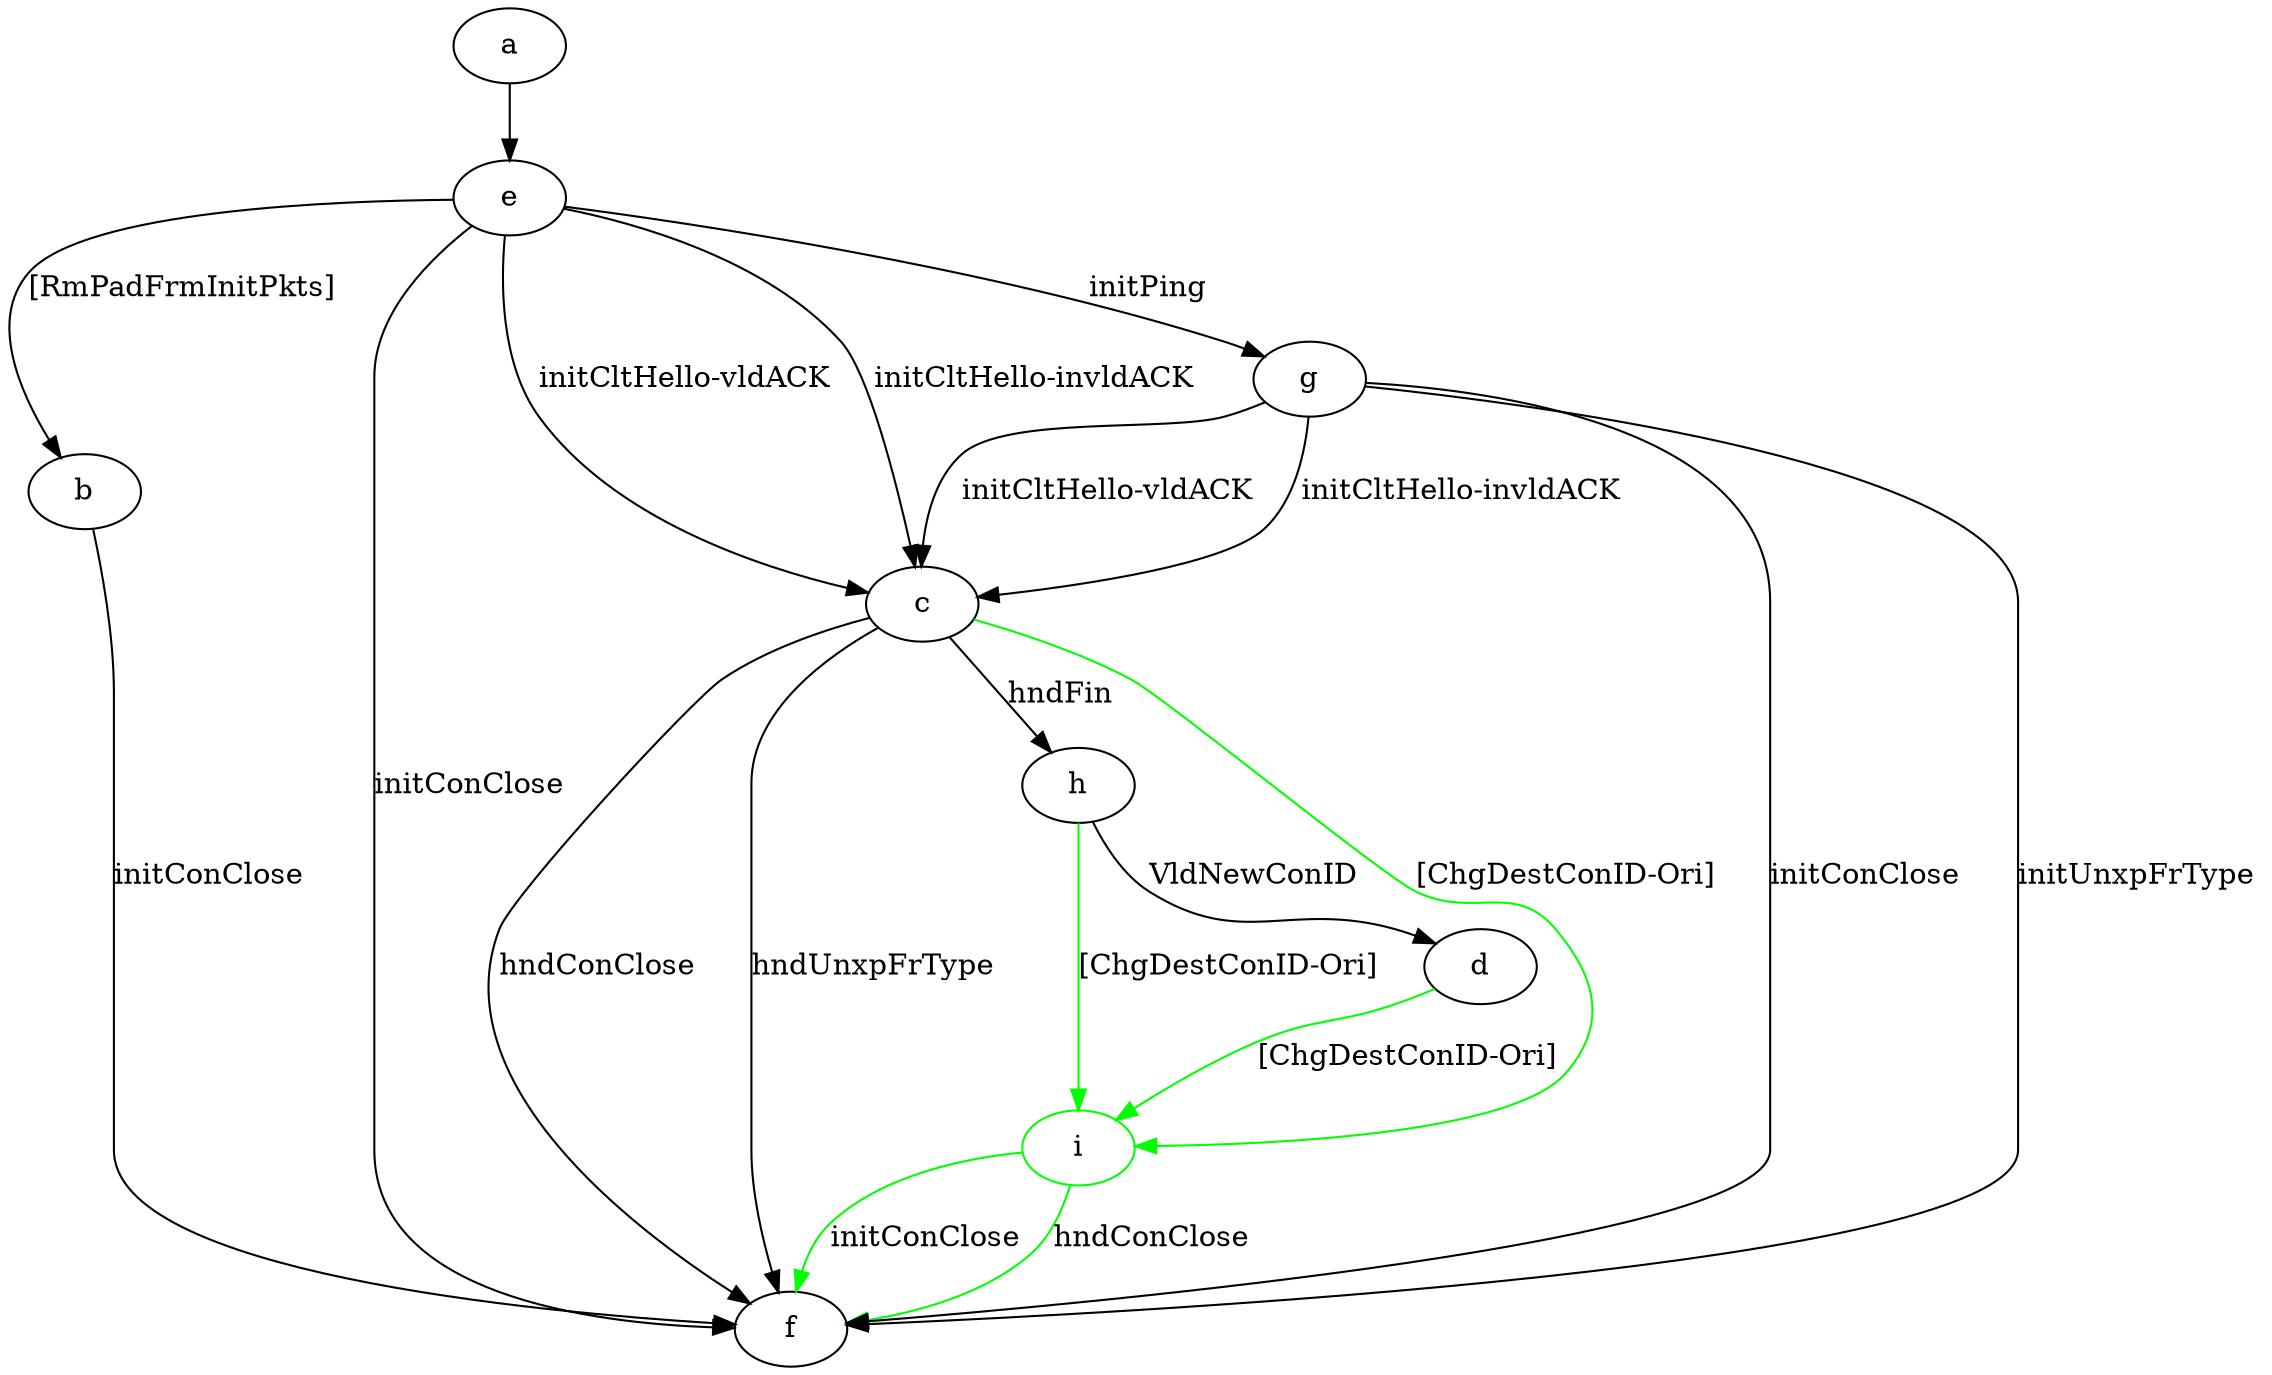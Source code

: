 digraph "" {
	a -> e	[key=0];
	b -> f	[key=0,
		label="initConClose "];
	c -> f	[key=0,
		label="hndConClose "];
	c -> f	[key=1,
		label="hndUnxpFrType "];
	c -> h	[key=0,
		label="hndFin "];
	i	[color=green];
	c -> i	[key=0,
		color=green,
		label="[ChgDestConID-Ori] "];
	d -> i	[key=0,
		color=green,
		label="[ChgDestConID-Ori] "];
	e -> b	[key=0,
		label="[RmPadFrmInitPkts] "];
	e -> c	[key=0,
		label="initCltHello-vldACK "];
	e -> c	[key=1,
		label="initCltHello-invldACK "];
	e -> f	[key=0,
		label="initConClose "];
	e -> g	[key=0,
		label="initPing "];
	g -> c	[key=0,
		label="initCltHello-vldACK "];
	g -> c	[key=1,
		label="initCltHello-invldACK "];
	g -> f	[key=0,
		label="initConClose "];
	g -> f	[key=1,
		label="initUnxpFrType "];
	h -> d	[key=0,
		label="VldNewConID "];
	h -> i	[key=0,
		color=green,
		label="[ChgDestConID-Ori] "];
	i -> f	[key=0,
		color=green,
		label="initConClose "];
	i -> f	[key=1,
		color=green,
		label="hndConClose "];
}
